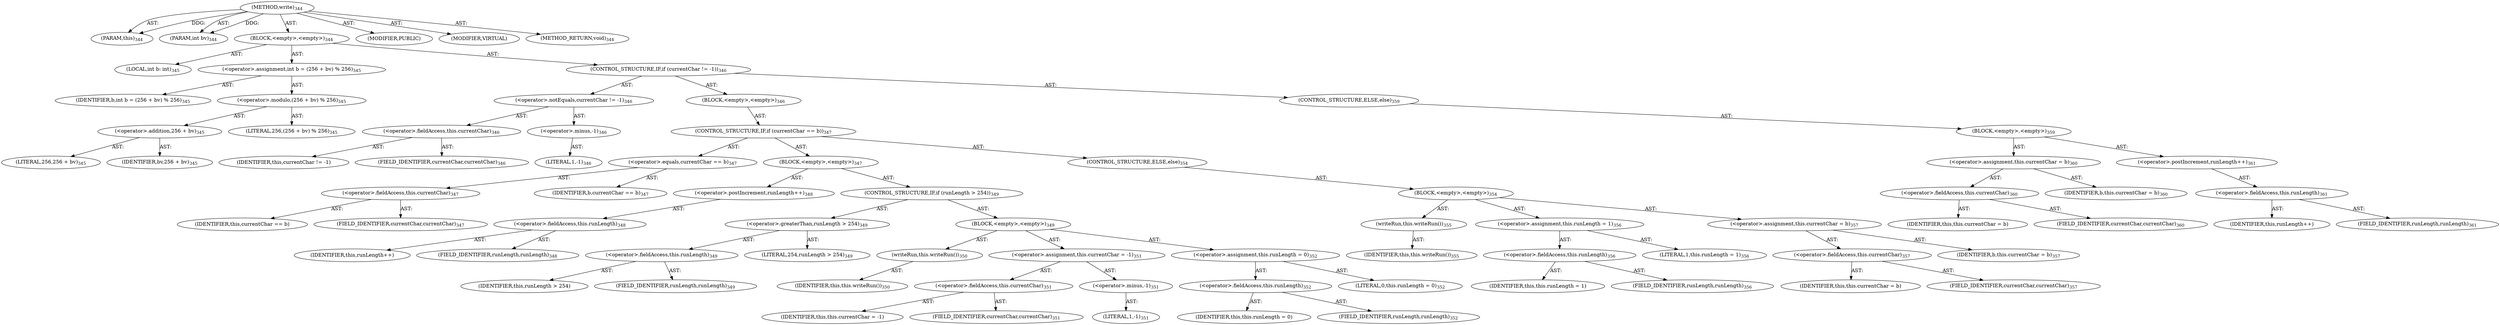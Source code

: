 digraph "write" {  
"111669149701" [label = <(METHOD,write)<SUB>344</SUB>> ]
"115964116992" [label = <(PARAM,this)<SUB>344</SUB>> ]
"115964117019" [label = <(PARAM,int bv)<SUB>344</SUB>> ]
"25769803810" [label = <(BLOCK,&lt;empty&gt;,&lt;empty&gt;)<SUB>344</SUB>> ]
"94489280534" [label = <(LOCAL,int b: int)<SUB>345</SUB>> ]
"30064771354" [label = <(&lt;operator&gt;.assignment,int b = (256 + bv) % 256)<SUB>345</SUB>> ]
"68719477063" [label = <(IDENTIFIER,b,int b = (256 + bv) % 256)<SUB>345</SUB>> ]
"30064771355" [label = <(&lt;operator&gt;.modulo,(256 + bv) % 256)<SUB>345</SUB>> ]
"30064771356" [label = <(&lt;operator&gt;.addition,256 + bv)<SUB>345</SUB>> ]
"90194313316" [label = <(LITERAL,256,256 + bv)<SUB>345</SUB>> ]
"68719477064" [label = <(IDENTIFIER,bv,256 + bv)<SUB>345</SUB>> ]
"90194313317" [label = <(LITERAL,256,(256 + bv) % 256)<SUB>345</SUB>> ]
"47244640286" [label = <(CONTROL_STRUCTURE,IF,if (currentChar != -1))<SUB>346</SUB>> ]
"30064771357" [label = <(&lt;operator&gt;.notEquals,currentChar != -1)<SUB>346</SUB>> ]
"30064771358" [label = <(&lt;operator&gt;.fieldAccess,this.currentChar)<SUB>346</SUB>> ]
"68719477065" [label = <(IDENTIFIER,this,currentChar != -1)> ]
"55834574874" [label = <(FIELD_IDENTIFIER,currentChar,currentChar)<SUB>346</SUB>> ]
"30064771359" [label = <(&lt;operator&gt;.minus,-1)<SUB>346</SUB>> ]
"90194313318" [label = <(LITERAL,1,-1)<SUB>346</SUB>> ]
"25769803811" [label = <(BLOCK,&lt;empty&gt;,&lt;empty&gt;)<SUB>346</SUB>> ]
"47244640287" [label = <(CONTROL_STRUCTURE,IF,if (currentChar == b))<SUB>347</SUB>> ]
"30064771360" [label = <(&lt;operator&gt;.equals,currentChar == b)<SUB>347</SUB>> ]
"30064771361" [label = <(&lt;operator&gt;.fieldAccess,this.currentChar)<SUB>347</SUB>> ]
"68719477066" [label = <(IDENTIFIER,this,currentChar == b)> ]
"55834574875" [label = <(FIELD_IDENTIFIER,currentChar,currentChar)<SUB>347</SUB>> ]
"68719477067" [label = <(IDENTIFIER,b,currentChar == b)<SUB>347</SUB>> ]
"25769803812" [label = <(BLOCK,&lt;empty&gt;,&lt;empty&gt;)<SUB>347</SUB>> ]
"30064771362" [label = <(&lt;operator&gt;.postIncrement,runLength++)<SUB>348</SUB>> ]
"30064771363" [label = <(&lt;operator&gt;.fieldAccess,this.runLength)<SUB>348</SUB>> ]
"68719477068" [label = <(IDENTIFIER,this,runLength++)> ]
"55834574876" [label = <(FIELD_IDENTIFIER,runLength,runLength)<SUB>348</SUB>> ]
"47244640288" [label = <(CONTROL_STRUCTURE,IF,if (runLength &gt; 254))<SUB>349</SUB>> ]
"30064771364" [label = <(&lt;operator&gt;.greaterThan,runLength &gt; 254)<SUB>349</SUB>> ]
"30064771365" [label = <(&lt;operator&gt;.fieldAccess,this.runLength)<SUB>349</SUB>> ]
"68719477069" [label = <(IDENTIFIER,this,runLength &gt; 254)> ]
"55834574877" [label = <(FIELD_IDENTIFIER,runLength,runLength)<SUB>349</SUB>> ]
"90194313319" [label = <(LITERAL,254,runLength &gt; 254)<SUB>349</SUB>> ]
"25769803813" [label = <(BLOCK,&lt;empty&gt;,&lt;empty&gt;)<SUB>349</SUB>> ]
"30064771366" [label = <(writeRun,this.writeRun())<SUB>350</SUB>> ]
"68719476736" [label = <(IDENTIFIER,this,this.writeRun())<SUB>350</SUB>> ]
"30064771367" [label = <(&lt;operator&gt;.assignment,this.currentChar = -1)<SUB>351</SUB>> ]
"30064771368" [label = <(&lt;operator&gt;.fieldAccess,this.currentChar)<SUB>351</SUB>> ]
"68719477070" [label = <(IDENTIFIER,this,this.currentChar = -1)> ]
"55834574878" [label = <(FIELD_IDENTIFIER,currentChar,currentChar)<SUB>351</SUB>> ]
"30064771369" [label = <(&lt;operator&gt;.minus,-1)<SUB>351</SUB>> ]
"90194313320" [label = <(LITERAL,1,-1)<SUB>351</SUB>> ]
"30064771370" [label = <(&lt;operator&gt;.assignment,this.runLength = 0)<SUB>352</SUB>> ]
"30064771371" [label = <(&lt;operator&gt;.fieldAccess,this.runLength)<SUB>352</SUB>> ]
"68719477071" [label = <(IDENTIFIER,this,this.runLength = 0)> ]
"55834574879" [label = <(FIELD_IDENTIFIER,runLength,runLength)<SUB>352</SUB>> ]
"90194313321" [label = <(LITERAL,0,this.runLength = 0)<SUB>352</SUB>> ]
"47244640289" [label = <(CONTROL_STRUCTURE,ELSE,else)<SUB>354</SUB>> ]
"25769803814" [label = <(BLOCK,&lt;empty&gt;,&lt;empty&gt;)<SUB>354</SUB>> ]
"30064771372" [label = <(writeRun,this.writeRun())<SUB>355</SUB>> ]
"68719476737" [label = <(IDENTIFIER,this,this.writeRun())<SUB>355</SUB>> ]
"30064771373" [label = <(&lt;operator&gt;.assignment,this.runLength = 1)<SUB>356</SUB>> ]
"30064771374" [label = <(&lt;operator&gt;.fieldAccess,this.runLength)<SUB>356</SUB>> ]
"68719477072" [label = <(IDENTIFIER,this,this.runLength = 1)> ]
"55834574880" [label = <(FIELD_IDENTIFIER,runLength,runLength)<SUB>356</SUB>> ]
"90194313322" [label = <(LITERAL,1,this.runLength = 1)<SUB>356</SUB>> ]
"30064771375" [label = <(&lt;operator&gt;.assignment,this.currentChar = b)<SUB>357</SUB>> ]
"30064771376" [label = <(&lt;operator&gt;.fieldAccess,this.currentChar)<SUB>357</SUB>> ]
"68719477073" [label = <(IDENTIFIER,this,this.currentChar = b)> ]
"55834574881" [label = <(FIELD_IDENTIFIER,currentChar,currentChar)<SUB>357</SUB>> ]
"68719477074" [label = <(IDENTIFIER,b,this.currentChar = b)<SUB>357</SUB>> ]
"47244640290" [label = <(CONTROL_STRUCTURE,ELSE,else)<SUB>359</SUB>> ]
"25769803815" [label = <(BLOCK,&lt;empty&gt;,&lt;empty&gt;)<SUB>359</SUB>> ]
"30064771377" [label = <(&lt;operator&gt;.assignment,this.currentChar = b)<SUB>360</SUB>> ]
"30064771378" [label = <(&lt;operator&gt;.fieldAccess,this.currentChar)<SUB>360</SUB>> ]
"68719477075" [label = <(IDENTIFIER,this,this.currentChar = b)> ]
"55834574882" [label = <(FIELD_IDENTIFIER,currentChar,currentChar)<SUB>360</SUB>> ]
"68719477076" [label = <(IDENTIFIER,b,this.currentChar = b)<SUB>360</SUB>> ]
"30064771379" [label = <(&lt;operator&gt;.postIncrement,runLength++)<SUB>361</SUB>> ]
"30064771380" [label = <(&lt;operator&gt;.fieldAccess,this.runLength)<SUB>361</SUB>> ]
"68719477077" [label = <(IDENTIFIER,this,runLength++)> ]
"55834574883" [label = <(FIELD_IDENTIFIER,runLength,runLength)<SUB>361</SUB>> ]
"133143986220" [label = <(MODIFIER,PUBLIC)> ]
"133143986221" [label = <(MODIFIER,VIRTUAL)> ]
"128849018885" [label = <(METHOD_RETURN,void)<SUB>344</SUB>> ]
  "111669149701" -> "115964116992"  [ label = "AST: "] 
  "111669149701" -> "115964117019"  [ label = "AST: "] 
  "111669149701" -> "25769803810"  [ label = "AST: "] 
  "111669149701" -> "133143986220"  [ label = "AST: "] 
  "111669149701" -> "133143986221"  [ label = "AST: "] 
  "111669149701" -> "128849018885"  [ label = "AST: "] 
  "25769803810" -> "94489280534"  [ label = "AST: "] 
  "25769803810" -> "30064771354"  [ label = "AST: "] 
  "25769803810" -> "47244640286"  [ label = "AST: "] 
  "30064771354" -> "68719477063"  [ label = "AST: "] 
  "30064771354" -> "30064771355"  [ label = "AST: "] 
  "30064771355" -> "30064771356"  [ label = "AST: "] 
  "30064771355" -> "90194313317"  [ label = "AST: "] 
  "30064771356" -> "90194313316"  [ label = "AST: "] 
  "30064771356" -> "68719477064"  [ label = "AST: "] 
  "47244640286" -> "30064771357"  [ label = "AST: "] 
  "47244640286" -> "25769803811"  [ label = "AST: "] 
  "47244640286" -> "47244640290"  [ label = "AST: "] 
  "30064771357" -> "30064771358"  [ label = "AST: "] 
  "30064771357" -> "30064771359"  [ label = "AST: "] 
  "30064771358" -> "68719477065"  [ label = "AST: "] 
  "30064771358" -> "55834574874"  [ label = "AST: "] 
  "30064771359" -> "90194313318"  [ label = "AST: "] 
  "25769803811" -> "47244640287"  [ label = "AST: "] 
  "47244640287" -> "30064771360"  [ label = "AST: "] 
  "47244640287" -> "25769803812"  [ label = "AST: "] 
  "47244640287" -> "47244640289"  [ label = "AST: "] 
  "30064771360" -> "30064771361"  [ label = "AST: "] 
  "30064771360" -> "68719477067"  [ label = "AST: "] 
  "30064771361" -> "68719477066"  [ label = "AST: "] 
  "30064771361" -> "55834574875"  [ label = "AST: "] 
  "25769803812" -> "30064771362"  [ label = "AST: "] 
  "25769803812" -> "47244640288"  [ label = "AST: "] 
  "30064771362" -> "30064771363"  [ label = "AST: "] 
  "30064771363" -> "68719477068"  [ label = "AST: "] 
  "30064771363" -> "55834574876"  [ label = "AST: "] 
  "47244640288" -> "30064771364"  [ label = "AST: "] 
  "47244640288" -> "25769803813"  [ label = "AST: "] 
  "30064771364" -> "30064771365"  [ label = "AST: "] 
  "30064771364" -> "90194313319"  [ label = "AST: "] 
  "30064771365" -> "68719477069"  [ label = "AST: "] 
  "30064771365" -> "55834574877"  [ label = "AST: "] 
  "25769803813" -> "30064771366"  [ label = "AST: "] 
  "25769803813" -> "30064771367"  [ label = "AST: "] 
  "25769803813" -> "30064771370"  [ label = "AST: "] 
  "30064771366" -> "68719476736"  [ label = "AST: "] 
  "30064771367" -> "30064771368"  [ label = "AST: "] 
  "30064771367" -> "30064771369"  [ label = "AST: "] 
  "30064771368" -> "68719477070"  [ label = "AST: "] 
  "30064771368" -> "55834574878"  [ label = "AST: "] 
  "30064771369" -> "90194313320"  [ label = "AST: "] 
  "30064771370" -> "30064771371"  [ label = "AST: "] 
  "30064771370" -> "90194313321"  [ label = "AST: "] 
  "30064771371" -> "68719477071"  [ label = "AST: "] 
  "30064771371" -> "55834574879"  [ label = "AST: "] 
  "47244640289" -> "25769803814"  [ label = "AST: "] 
  "25769803814" -> "30064771372"  [ label = "AST: "] 
  "25769803814" -> "30064771373"  [ label = "AST: "] 
  "25769803814" -> "30064771375"  [ label = "AST: "] 
  "30064771372" -> "68719476737"  [ label = "AST: "] 
  "30064771373" -> "30064771374"  [ label = "AST: "] 
  "30064771373" -> "90194313322"  [ label = "AST: "] 
  "30064771374" -> "68719477072"  [ label = "AST: "] 
  "30064771374" -> "55834574880"  [ label = "AST: "] 
  "30064771375" -> "30064771376"  [ label = "AST: "] 
  "30064771375" -> "68719477074"  [ label = "AST: "] 
  "30064771376" -> "68719477073"  [ label = "AST: "] 
  "30064771376" -> "55834574881"  [ label = "AST: "] 
  "47244640290" -> "25769803815"  [ label = "AST: "] 
  "25769803815" -> "30064771377"  [ label = "AST: "] 
  "25769803815" -> "30064771379"  [ label = "AST: "] 
  "30064771377" -> "30064771378"  [ label = "AST: "] 
  "30064771377" -> "68719477076"  [ label = "AST: "] 
  "30064771378" -> "68719477075"  [ label = "AST: "] 
  "30064771378" -> "55834574882"  [ label = "AST: "] 
  "30064771379" -> "30064771380"  [ label = "AST: "] 
  "30064771380" -> "68719477077"  [ label = "AST: "] 
  "30064771380" -> "55834574883"  [ label = "AST: "] 
  "111669149701" -> "115964116992"  [ label = "DDG: "] 
  "111669149701" -> "115964117019"  [ label = "DDG: "] 
}
